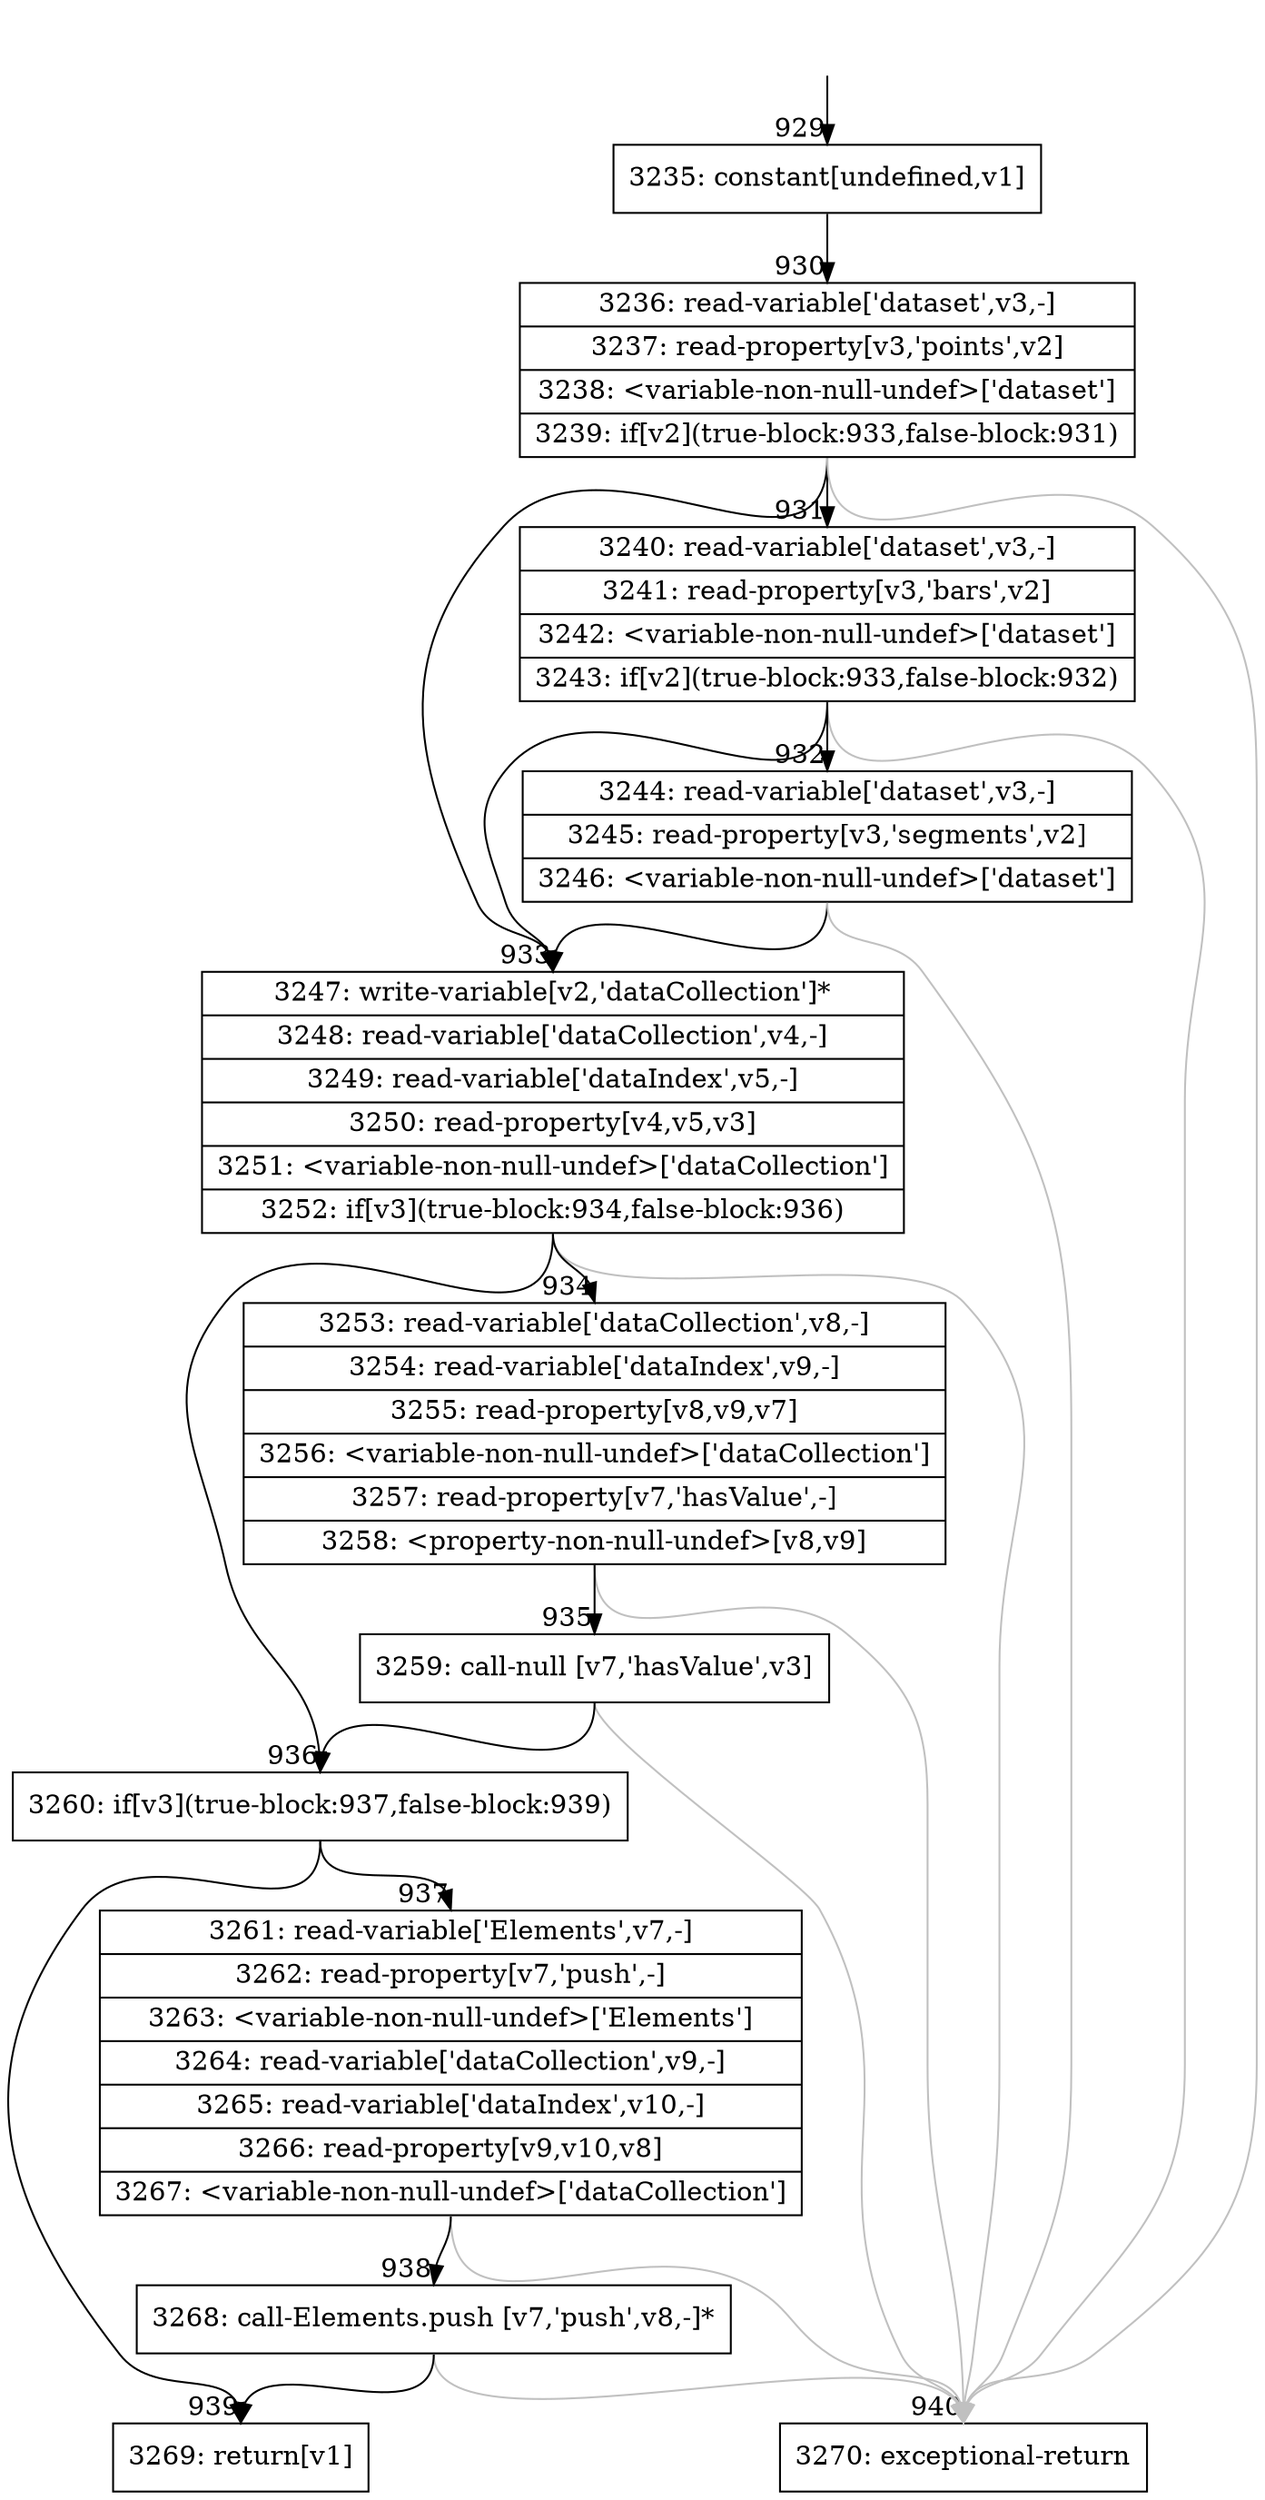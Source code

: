 digraph {
rankdir="TD"
BB_entry105[shape=none,label=""];
BB_entry105 -> BB929 [tailport=s, headport=n, headlabel="    929"]
BB929 [shape=record label="{3235: constant[undefined,v1]}" ] 
BB929 -> BB930 [tailport=s, headport=n, headlabel="      930"]
BB930 [shape=record label="{3236: read-variable['dataset',v3,-]|3237: read-property[v3,'points',v2]|3238: \<variable-non-null-undef\>['dataset']|3239: if[v2](true-block:933,false-block:931)}" ] 
BB930 -> BB933 [tailport=s, headport=n, headlabel="      933"]
BB930 -> BB931 [tailport=s, headport=n, headlabel="      931"]
BB930 -> BB940 [tailport=s, headport=n, color=gray, headlabel="      940"]
BB931 [shape=record label="{3240: read-variable['dataset',v3,-]|3241: read-property[v3,'bars',v2]|3242: \<variable-non-null-undef\>['dataset']|3243: if[v2](true-block:933,false-block:932)}" ] 
BB931 -> BB933 [tailport=s, headport=n]
BB931 -> BB932 [tailport=s, headport=n, headlabel="      932"]
BB931 -> BB940 [tailport=s, headport=n, color=gray]
BB932 [shape=record label="{3244: read-variable['dataset',v3,-]|3245: read-property[v3,'segments',v2]|3246: \<variable-non-null-undef\>['dataset']}" ] 
BB932 -> BB933 [tailport=s, headport=n]
BB932 -> BB940 [tailport=s, headport=n, color=gray]
BB933 [shape=record label="{3247: write-variable[v2,'dataCollection']*|3248: read-variable['dataCollection',v4,-]|3249: read-variable['dataIndex',v5,-]|3250: read-property[v4,v5,v3]|3251: \<variable-non-null-undef\>['dataCollection']|3252: if[v3](true-block:934,false-block:936)}" ] 
BB933 -> BB936 [tailport=s, headport=n, headlabel="      936"]
BB933 -> BB934 [tailport=s, headport=n, headlabel="      934"]
BB933 -> BB940 [tailport=s, headport=n, color=gray]
BB934 [shape=record label="{3253: read-variable['dataCollection',v8,-]|3254: read-variable['dataIndex',v9,-]|3255: read-property[v8,v9,v7]|3256: \<variable-non-null-undef\>['dataCollection']|3257: read-property[v7,'hasValue',-]|3258: \<property-non-null-undef\>[v8,v9]}" ] 
BB934 -> BB935 [tailport=s, headport=n, headlabel="      935"]
BB934 -> BB940 [tailport=s, headport=n, color=gray]
BB935 [shape=record label="{3259: call-null [v7,'hasValue',v3]}" ] 
BB935 -> BB936 [tailport=s, headport=n]
BB935 -> BB940 [tailport=s, headport=n, color=gray]
BB936 [shape=record label="{3260: if[v3](true-block:937,false-block:939)}" ] 
BB936 -> BB937 [tailport=s, headport=n, headlabel="      937"]
BB936 -> BB939 [tailport=s, headport=n, headlabel="      939"]
BB937 [shape=record label="{3261: read-variable['Elements',v7,-]|3262: read-property[v7,'push',-]|3263: \<variable-non-null-undef\>['Elements']|3264: read-variable['dataCollection',v9,-]|3265: read-variable['dataIndex',v10,-]|3266: read-property[v9,v10,v8]|3267: \<variable-non-null-undef\>['dataCollection']}" ] 
BB937 -> BB938 [tailport=s, headport=n, headlabel="      938"]
BB937 -> BB940 [tailport=s, headport=n, color=gray]
BB938 [shape=record label="{3268: call-Elements.push [v7,'push',v8,-]*}" ] 
BB938 -> BB939 [tailport=s, headport=n]
BB938 -> BB940 [tailport=s, headport=n, color=gray]
BB939 [shape=record label="{3269: return[v1]}" ] 
BB940 [shape=record label="{3270: exceptional-return}" ] 
//#$~ 969
}
